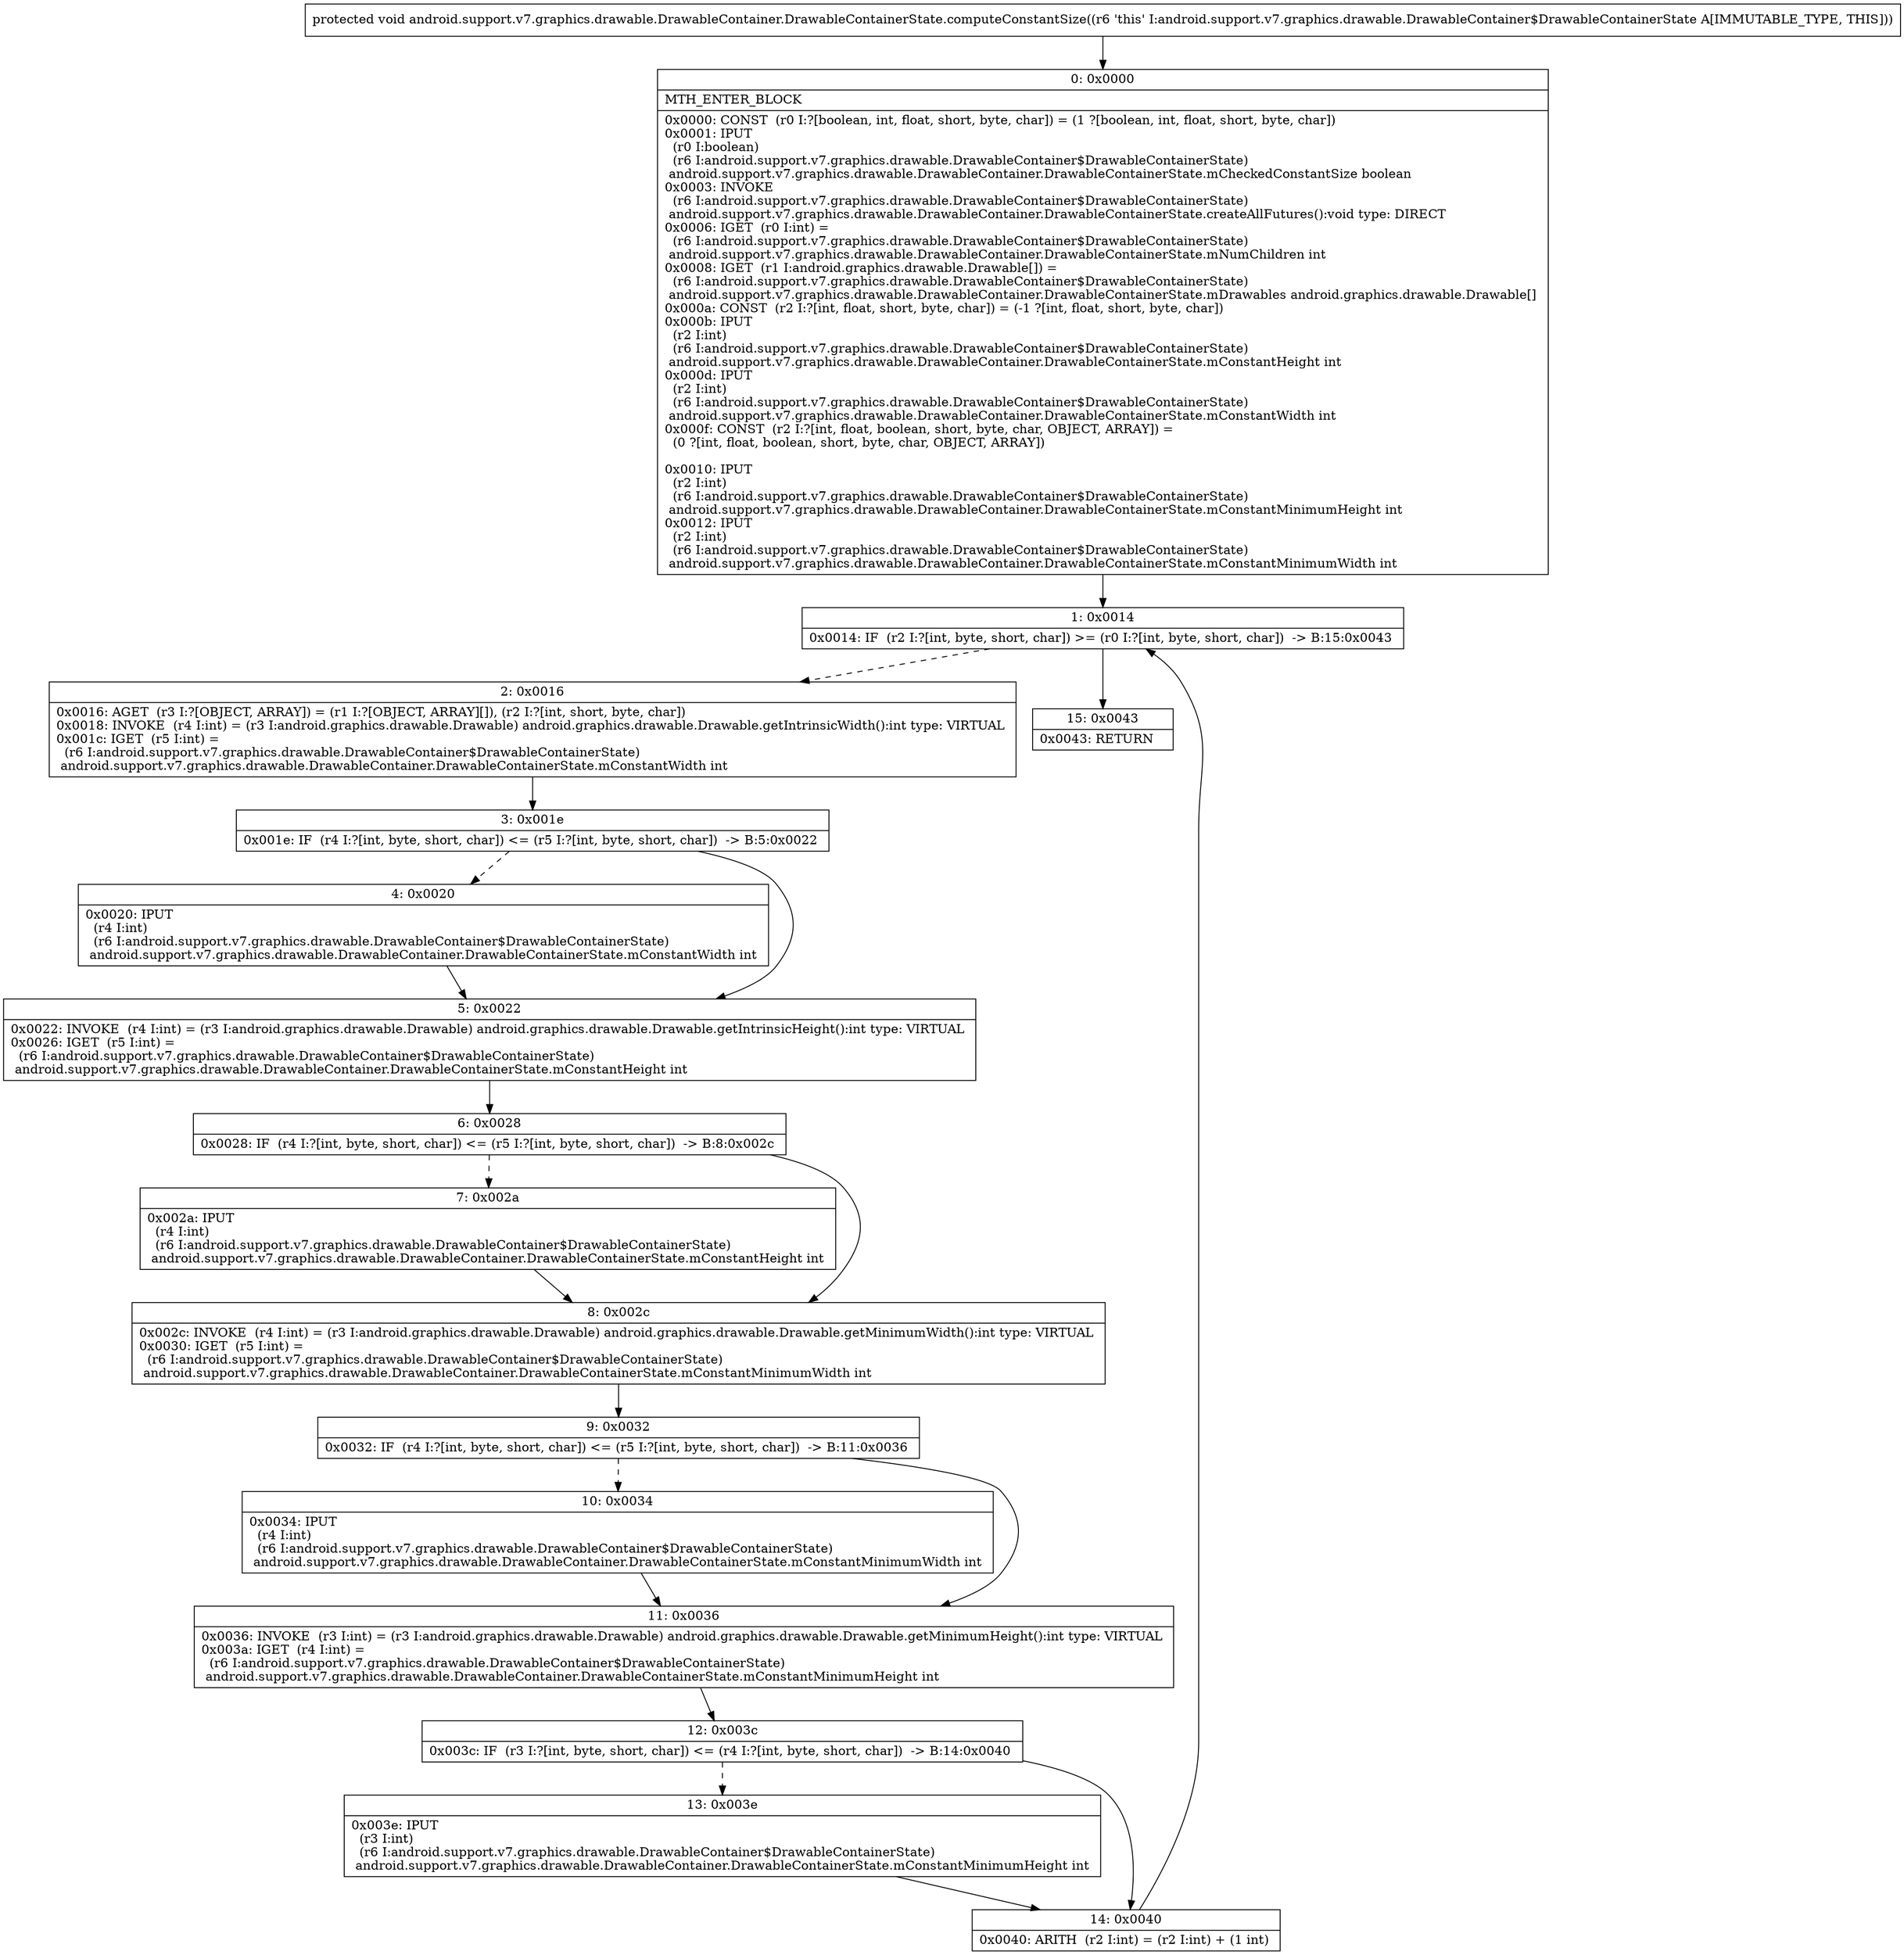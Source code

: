 digraph "CFG forandroid.support.v7.graphics.drawable.DrawableContainer.DrawableContainerState.computeConstantSize()V" {
Node_0 [shape=record,label="{0\:\ 0x0000|MTH_ENTER_BLOCK\l|0x0000: CONST  (r0 I:?[boolean, int, float, short, byte, char]) = (1 ?[boolean, int, float, short, byte, char]) \l0x0001: IPUT  \l  (r0 I:boolean)\l  (r6 I:android.support.v7.graphics.drawable.DrawableContainer$DrawableContainerState)\l android.support.v7.graphics.drawable.DrawableContainer.DrawableContainerState.mCheckedConstantSize boolean \l0x0003: INVOKE  \l  (r6 I:android.support.v7.graphics.drawable.DrawableContainer$DrawableContainerState)\l android.support.v7.graphics.drawable.DrawableContainer.DrawableContainerState.createAllFutures():void type: DIRECT \l0x0006: IGET  (r0 I:int) = \l  (r6 I:android.support.v7.graphics.drawable.DrawableContainer$DrawableContainerState)\l android.support.v7.graphics.drawable.DrawableContainer.DrawableContainerState.mNumChildren int \l0x0008: IGET  (r1 I:android.graphics.drawable.Drawable[]) = \l  (r6 I:android.support.v7.graphics.drawable.DrawableContainer$DrawableContainerState)\l android.support.v7.graphics.drawable.DrawableContainer.DrawableContainerState.mDrawables android.graphics.drawable.Drawable[] \l0x000a: CONST  (r2 I:?[int, float, short, byte, char]) = (\-1 ?[int, float, short, byte, char]) \l0x000b: IPUT  \l  (r2 I:int)\l  (r6 I:android.support.v7.graphics.drawable.DrawableContainer$DrawableContainerState)\l android.support.v7.graphics.drawable.DrawableContainer.DrawableContainerState.mConstantHeight int \l0x000d: IPUT  \l  (r2 I:int)\l  (r6 I:android.support.v7.graphics.drawable.DrawableContainer$DrawableContainerState)\l android.support.v7.graphics.drawable.DrawableContainer.DrawableContainerState.mConstantWidth int \l0x000f: CONST  (r2 I:?[int, float, boolean, short, byte, char, OBJECT, ARRAY]) = \l  (0 ?[int, float, boolean, short, byte, char, OBJECT, ARRAY])\l \l0x0010: IPUT  \l  (r2 I:int)\l  (r6 I:android.support.v7.graphics.drawable.DrawableContainer$DrawableContainerState)\l android.support.v7.graphics.drawable.DrawableContainer.DrawableContainerState.mConstantMinimumHeight int \l0x0012: IPUT  \l  (r2 I:int)\l  (r6 I:android.support.v7.graphics.drawable.DrawableContainer$DrawableContainerState)\l android.support.v7.graphics.drawable.DrawableContainer.DrawableContainerState.mConstantMinimumWidth int \l}"];
Node_1 [shape=record,label="{1\:\ 0x0014|0x0014: IF  (r2 I:?[int, byte, short, char]) \>= (r0 I:?[int, byte, short, char])  \-\> B:15:0x0043 \l}"];
Node_2 [shape=record,label="{2\:\ 0x0016|0x0016: AGET  (r3 I:?[OBJECT, ARRAY]) = (r1 I:?[OBJECT, ARRAY][]), (r2 I:?[int, short, byte, char]) \l0x0018: INVOKE  (r4 I:int) = (r3 I:android.graphics.drawable.Drawable) android.graphics.drawable.Drawable.getIntrinsicWidth():int type: VIRTUAL \l0x001c: IGET  (r5 I:int) = \l  (r6 I:android.support.v7.graphics.drawable.DrawableContainer$DrawableContainerState)\l android.support.v7.graphics.drawable.DrawableContainer.DrawableContainerState.mConstantWidth int \l}"];
Node_3 [shape=record,label="{3\:\ 0x001e|0x001e: IF  (r4 I:?[int, byte, short, char]) \<= (r5 I:?[int, byte, short, char])  \-\> B:5:0x0022 \l}"];
Node_4 [shape=record,label="{4\:\ 0x0020|0x0020: IPUT  \l  (r4 I:int)\l  (r6 I:android.support.v7.graphics.drawable.DrawableContainer$DrawableContainerState)\l android.support.v7.graphics.drawable.DrawableContainer.DrawableContainerState.mConstantWidth int \l}"];
Node_5 [shape=record,label="{5\:\ 0x0022|0x0022: INVOKE  (r4 I:int) = (r3 I:android.graphics.drawable.Drawable) android.graphics.drawable.Drawable.getIntrinsicHeight():int type: VIRTUAL \l0x0026: IGET  (r5 I:int) = \l  (r6 I:android.support.v7.graphics.drawable.DrawableContainer$DrawableContainerState)\l android.support.v7.graphics.drawable.DrawableContainer.DrawableContainerState.mConstantHeight int \l}"];
Node_6 [shape=record,label="{6\:\ 0x0028|0x0028: IF  (r4 I:?[int, byte, short, char]) \<= (r5 I:?[int, byte, short, char])  \-\> B:8:0x002c \l}"];
Node_7 [shape=record,label="{7\:\ 0x002a|0x002a: IPUT  \l  (r4 I:int)\l  (r6 I:android.support.v7.graphics.drawable.DrawableContainer$DrawableContainerState)\l android.support.v7.graphics.drawable.DrawableContainer.DrawableContainerState.mConstantHeight int \l}"];
Node_8 [shape=record,label="{8\:\ 0x002c|0x002c: INVOKE  (r4 I:int) = (r3 I:android.graphics.drawable.Drawable) android.graphics.drawable.Drawable.getMinimumWidth():int type: VIRTUAL \l0x0030: IGET  (r5 I:int) = \l  (r6 I:android.support.v7.graphics.drawable.DrawableContainer$DrawableContainerState)\l android.support.v7.graphics.drawable.DrawableContainer.DrawableContainerState.mConstantMinimumWidth int \l}"];
Node_9 [shape=record,label="{9\:\ 0x0032|0x0032: IF  (r4 I:?[int, byte, short, char]) \<= (r5 I:?[int, byte, short, char])  \-\> B:11:0x0036 \l}"];
Node_10 [shape=record,label="{10\:\ 0x0034|0x0034: IPUT  \l  (r4 I:int)\l  (r6 I:android.support.v7.graphics.drawable.DrawableContainer$DrawableContainerState)\l android.support.v7.graphics.drawable.DrawableContainer.DrawableContainerState.mConstantMinimumWidth int \l}"];
Node_11 [shape=record,label="{11\:\ 0x0036|0x0036: INVOKE  (r3 I:int) = (r3 I:android.graphics.drawable.Drawable) android.graphics.drawable.Drawable.getMinimumHeight():int type: VIRTUAL \l0x003a: IGET  (r4 I:int) = \l  (r6 I:android.support.v7.graphics.drawable.DrawableContainer$DrawableContainerState)\l android.support.v7.graphics.drawable.DrawableContainer.DrawableContainerState.mConstantMinimumHeight int \l}"];
Node_12 [shape=record,label="{12\:\ 0x003c|0x003c: IF  (r3 I:?[int, byte, short, char]) \<= (r4 I:?[int, byte, short, char])  \-\> B:14:0x0040 \l}"];
Node_13 [shape=record,label="{13\:\ 0x003e|0x003e: IPUT  \l  (r3 I:int)\l  (r6 I:android.support.v7.graphics.drawable.DrawableContainer$DrawableContainerState)\l android.support.v7.graphics.drawable.DrawableContainer.DrawableContainerState.mConstantMinimumHeight int \l}"];
Node_14 [shape=record,label="{14\:\ 0x0040|0x0040: ARITH  (r2 I:int) = (r2 I:int) + (1 int) \l}"];
Node_15 [shape=record,label="{15\:\ 0x0043|0x0043: RETURN   \l}"];
MethodNode[shape=record,label="{protected void android.support.v7.graphics.drawable.DrawableContainer.DrawableContainerState.computeConstantSize((r6 'this' I:android.support.v7.graphics.drawable.DrawableContainer$DrawableContainerState A[IMMUTABLE_TYPE, THIS])) }"];
MethodNode -> Node_0;
Node_0 -> Node_1;
Node_1 -> Node_2[style=dashed];
Node_1 -> Node_15;
Node_2 -> Node_3;
Node_3 -> Node_4[style=dashed];
Node_3 -> Node_5;
Node_4 -> Node_5;
Node_5 -> Node_6;
Node_6 -> Node_7[style=dashed];
Node_6 -> Node_8;
Node_7 -> Node_8;
Node_8 -> Node_9;
Node_9 -> Node_10[style=dashed];
Node_9 -> Node_11;
Node_10 -> Node_11;
Node_11 -> Node_12;
Node_12 -> Node_13[style=dashed];
Node_12 -> Node_14;
Node_13 -> Node_14;
Node_14 -> Node_1;
}

